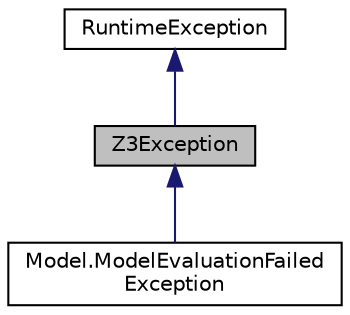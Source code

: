 digraph "Z3Exception"
{
  edge [fontname="Helvetica",fontsize="10",labelfontname="Helvetica",labelfontsize="10"];
  node [fontname="Helvetica",fontsize="10",shape=record];
  Node0 [label="Z3Exception",height=0.2,width=0.4,color="black", fillcolor="grey75", style="filled", fontcolor="black"];
  Node1 -> Node0 [dir="back",color="midnightblue",fontsize="10",style="solid",fontname="Helvetica"];
  Node1 [label="RuntimeException",height=0.2,width=0.4,color="black", fillcolor="white", style="filled",URL="$class_runtime_exception.html"];
  Node0 -> Node2 [dir="back",color="midnightblue",fontsize="10",style="solid",fontname="Helvetica"];
  Node2 [label="Model.ModelEvaluationFailed\lException",height=0.2,width=0.4,color="black", fillcolor="white", style="filled",URL="$classcom_1_1microsoft_1_1z3_1_1_model_1_1_model_evaluation_failed_exception.html"];
}
